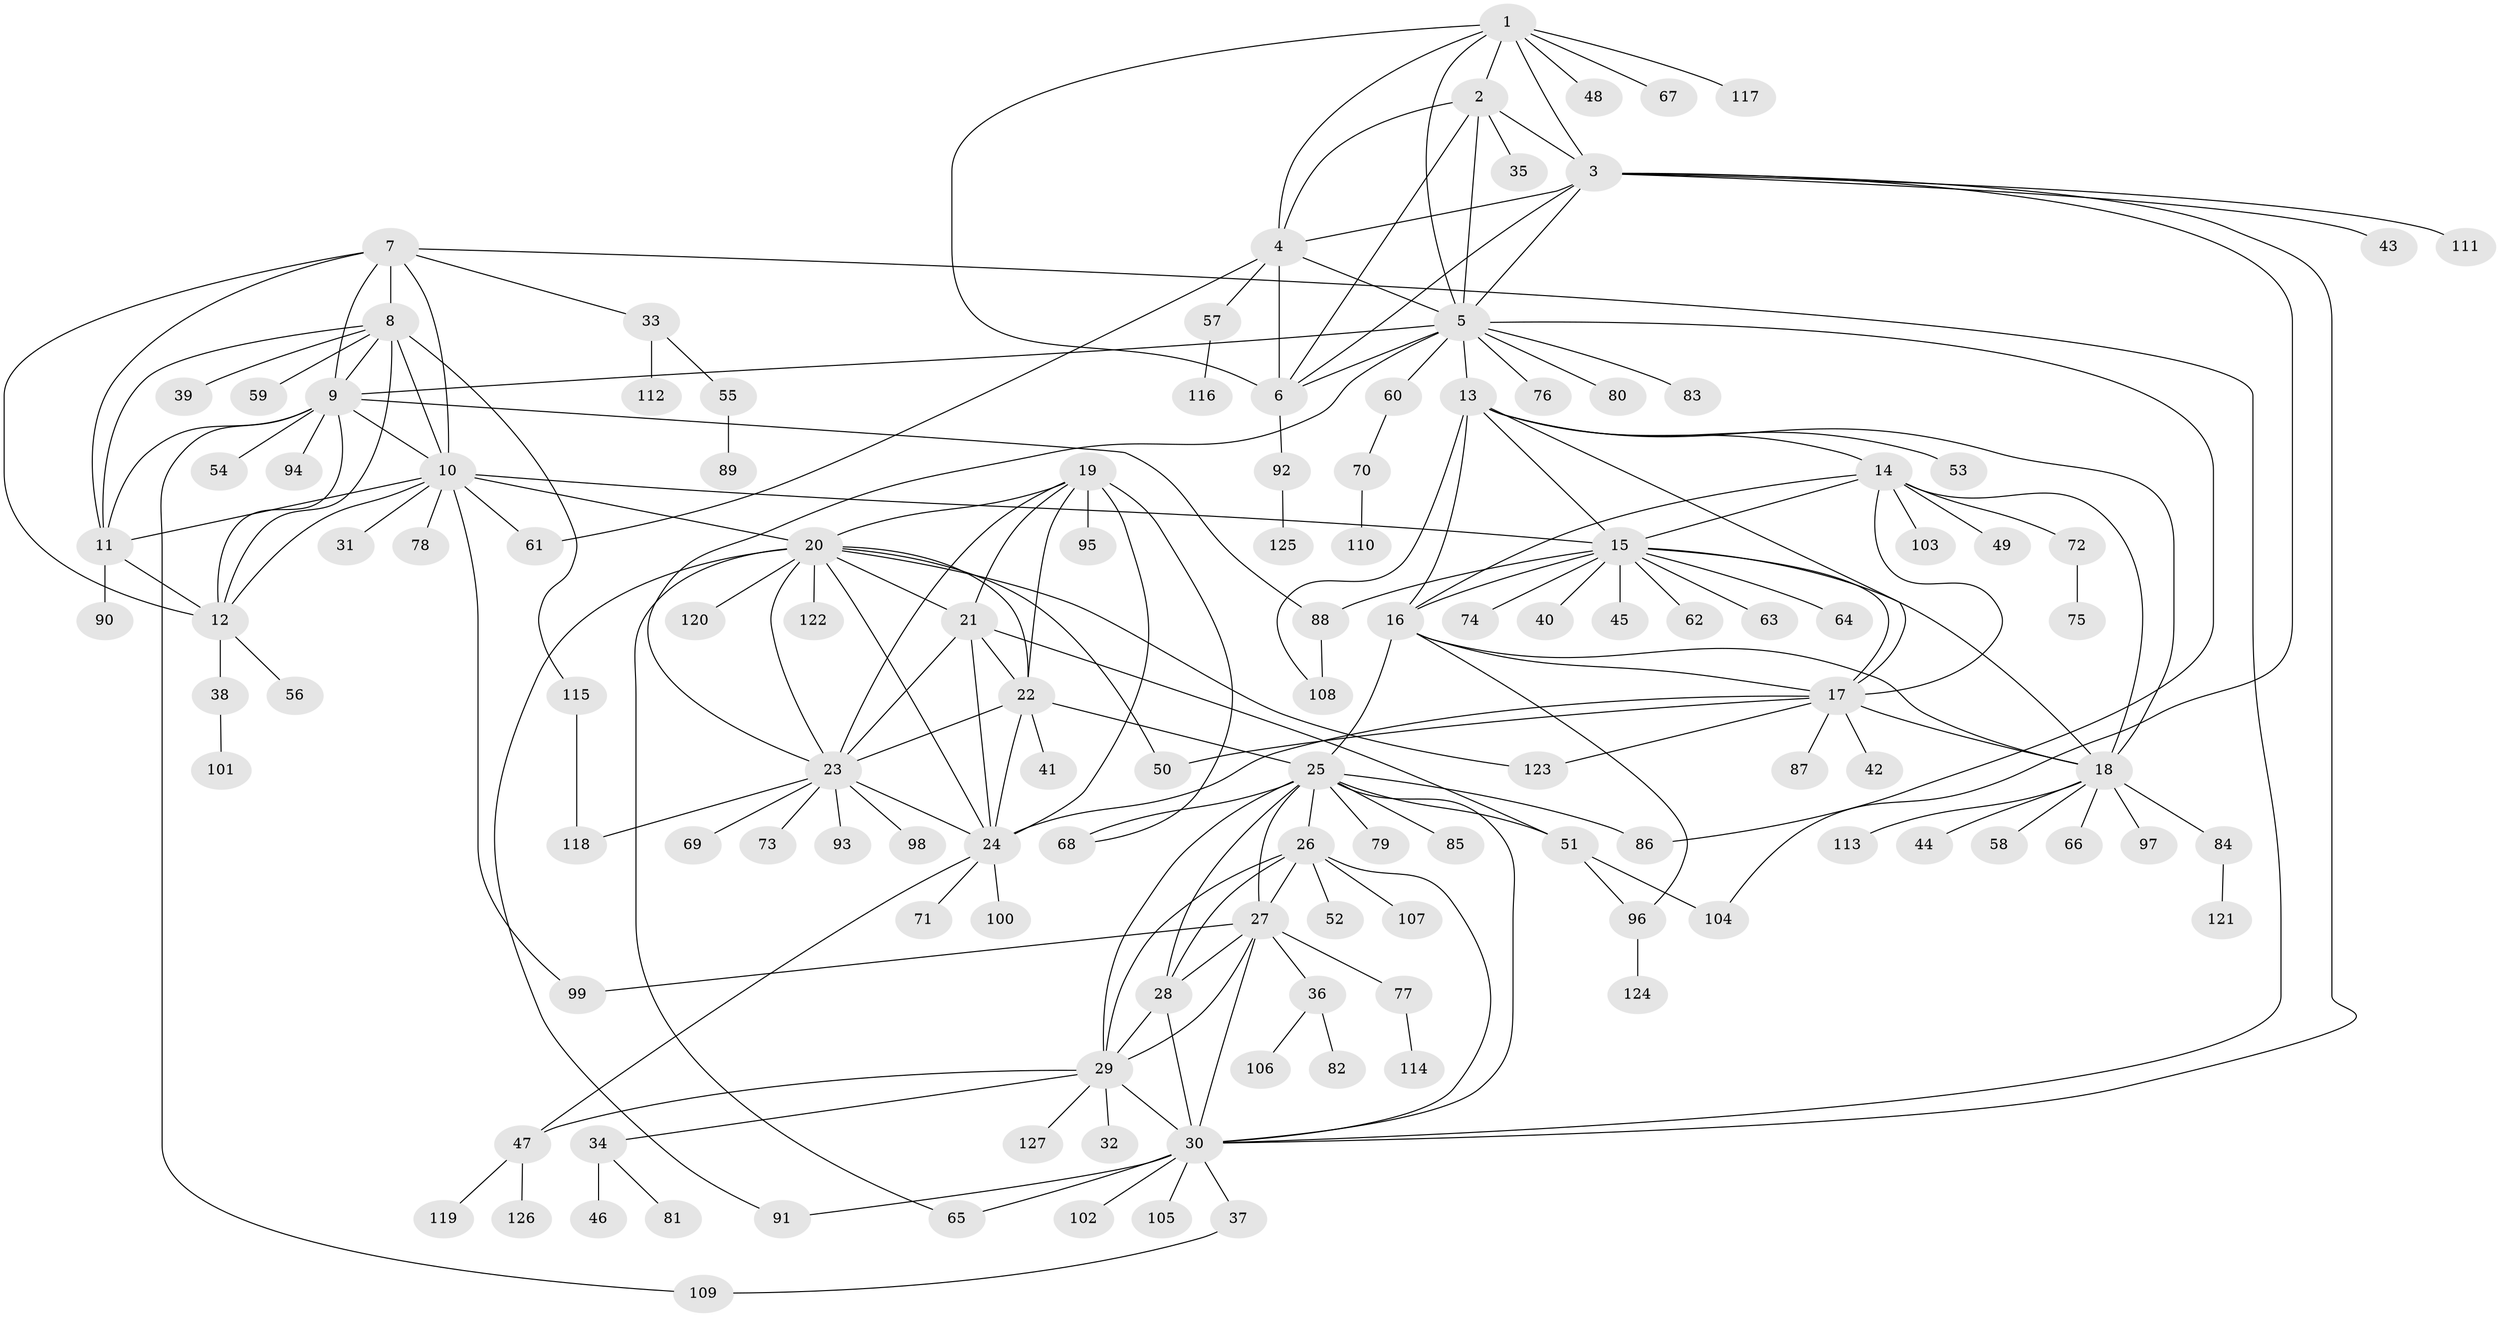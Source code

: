 // coarse degree distribution, {3: 0.04, 6: 0.06, 12: 0.02, 14: 0.02, 7: 0.04, 9: 0.04, 8: 0.04, 5: 0.02, 1: 0.62, 2: 0.08, 4: 0.02}
// Generated by graph-tools (version 1.1) at 2025/19/03/04/25 18:19:39]
// undirected, 127 vertices, 198 edges
graph export_dot {
graph [start="1"]
  node [color=gray90,style=filled];
  1;
  2;
  3;
  4;
  5;
  6;
  7;
  8;
  9;
  10;
  11;
  12;
  13;
  14;
  15;
  16;
  17;
  18;
  19;
  20;
  21;
  22;
  23;
  24;
  25;
  26;
  27;
  28;
  29;
  30;
  31;
  32;
  33;
  34;
  35;
  36;
  37;
  38;
  39;
  40;
  41;
  42;
  43;
  44;
  45;
  46;
  47;
  48;
  49;
  50;
  51;
  52;
  53;
  54;
  55;
  56;
  57;
  58;
  59;
  60;
  61;
  62;
  63;
  64;
  65;
  66;
  67;
  68;
  69;
  70;
  71;
  72;
  73;
  74;
  75;
  76;
  77;
  78;
  79;
  80;
  81;
  82;
  83;
  84;
  85;
  86;
  87;
  88;
  89;
  90;
  91;
  92;
  93;
  94;
  95;
  96;
  97;
  98;
  99;
  100;
  101;
  102;
  103;
  104;
  105;
  106;
  107;
  108;
  109;
  110;
  111;
  112;
  113;
  114;
  115;
  116;
  117;
  118;
  119;
  120;
  121;
  122;
  123;
  124;
  125;
  126;
  127;
  1 -- 2;
  1 -- 3;
  1 -- 4;
  1 -- 5;
  1 -- 6;
  1 -- 48;
  1 -- 67;
  1 -- 117;
  2 -- 3;
  2 -- 4;
  2 -- 5;
  2 -- 6;
  2 -- 35;
  3 -- 4;
  3 -- 5;
  3 -- 6;
  3 -- 30;
  3 -- 43;
  3 -- 104;
  3 -- 111;
  4 -- 5;
  4 -- 6;
  4 -- 57;
  4 -- 61;
  5 -- 6;
  5 -- 9;
  5 -- 13;
  5 -- 23;
  5 -- 60;
  5 -- 76;
  5 -- 80;
  5 -- 83;
  5 -- 86;
  6 -- 92;
  7 -- 8;
  7 -- 9;
  7 -- 10;
  7 -- 11;
  7 -- 12;
  7 -- 30;
  7 -- 33;
  8 -- 9;
  8 -- 10;
  8 -- 11;
  8 -- 12;
  8 -- 39;
  8 -- 59;
  8 -- 115;
  9 -- 10;
  9 -- 11;
  9 -- 12;
  9 -- 54;
  9 -- 88;
  9 -- 94;
  9 -- 109;
  10 -- 11;
  10 -- 12;
  10 -- 15;
  10 -- 20;
  10 -- 31;
  10 -- 61;
  10 -- 78;
  10 -- 99;
  11 -- 12;
  11 -- 90;
  12 -- 38;
  12 -- 56;
  13 -- 14;
  13 -- 15;
  13 -- 16;
  13 -- 17;
  13 -- 18;
  13 -- 53;
  13 -- 108;
  14 -- 15;
  14 -- 16;
  14 -- 17;
  14 -- 18;
  14 -- 49;
  14 -- 72;
  14 -- 103;
  15 -- 16;
  15 -- 17;
  15 -- 18;
  15 -- 40;
  15 -- 45;
  15 -- 62;
  15 -- 63;
  15 -- 64;
  15 -- 74;
  15 -- 88;
  16 -- 17;
  16 -- 18;
  16 -- 25;
  16 -- 96;
  17 -- 18;
  17 -- 24;
  17 -- 42;
  17 -- 50;
  17 -- 87;
  17 -- 123;
  18 -- 44;
  18 -- 58;
  18 -- 66;
  18 -- 84;
  18 -- 97;
  18 -- 113;
  19 -- 20;
  19 -- 21;
  19 -- 22;
  19 -- 23;
  19 -- 24;
  19 -- 68;
  19 -- 95;
  20 -- 21;
  20 -- 22;
  20 -- 23;
  20 -- 24;
  20 -- 50;
  20 -- 65;
  20 -- 91;
  20 -- 120;
  20 -- 122;
  20 -- 123;
  21 -- 22;
  21 -- 23;
  21 -- 24;
  21 -- 51;
  22 -- 23;
  22 -- 24;
  22 -- 25;
  22 -- 41;
  23 -- 24;
  23 -- 69;
  23 -- 73;
  23 -- 93;
  23 -- 98;
  23 -- 118;
  24 -- 47;
  24 -- 71;
  24 -- 100;
  25 -- 26;
  25 -- 27;
  25 -- 28;
  25 -- 29;
  25 -- 30;
  25 -- 51;
  25 -- 68;
  25 -- 79;
  25 -- 85;
  25 -- 86;
  26 -- 27;
  26 -- 28;
  26 -- 29;
  26 -- 30;
  26 -- 52;
  26 -- 107;
  27 -- 28;
  27 -- 29;
  27 -- 30;
  27 -- 36;
  27 -- 77;
  27 -- 99;
  28 -- 29;
  28 -- 30;
  29 -- 30;
  29 -- 32;
  29 -- 34;
  29 -- 47;
  29 -- 127;
  30 -- 37;
  30 -- 65;
  30 -- 91;
  30 -- 102;
  30 -- 105;
  33 -- 55;
  33 -- 112;
  34 -- 46;
  34 -- 81;
  36 -- 82;
  36 -- 106;
  37 -- 109;
  38 -- 101;
  47 -- 119;
  47 -- 126;
  51 -- 96;
  51 -- 104;
  55 -- 89;
  57 -- 116;
  60 -- 70;
  70 -- 110;
  72 -- 75;
  77 -- 114;
  84 -- 121;
  88 -- 108;
  92 -- 125;
  96 -- 124;
  115 -- 118;
}
